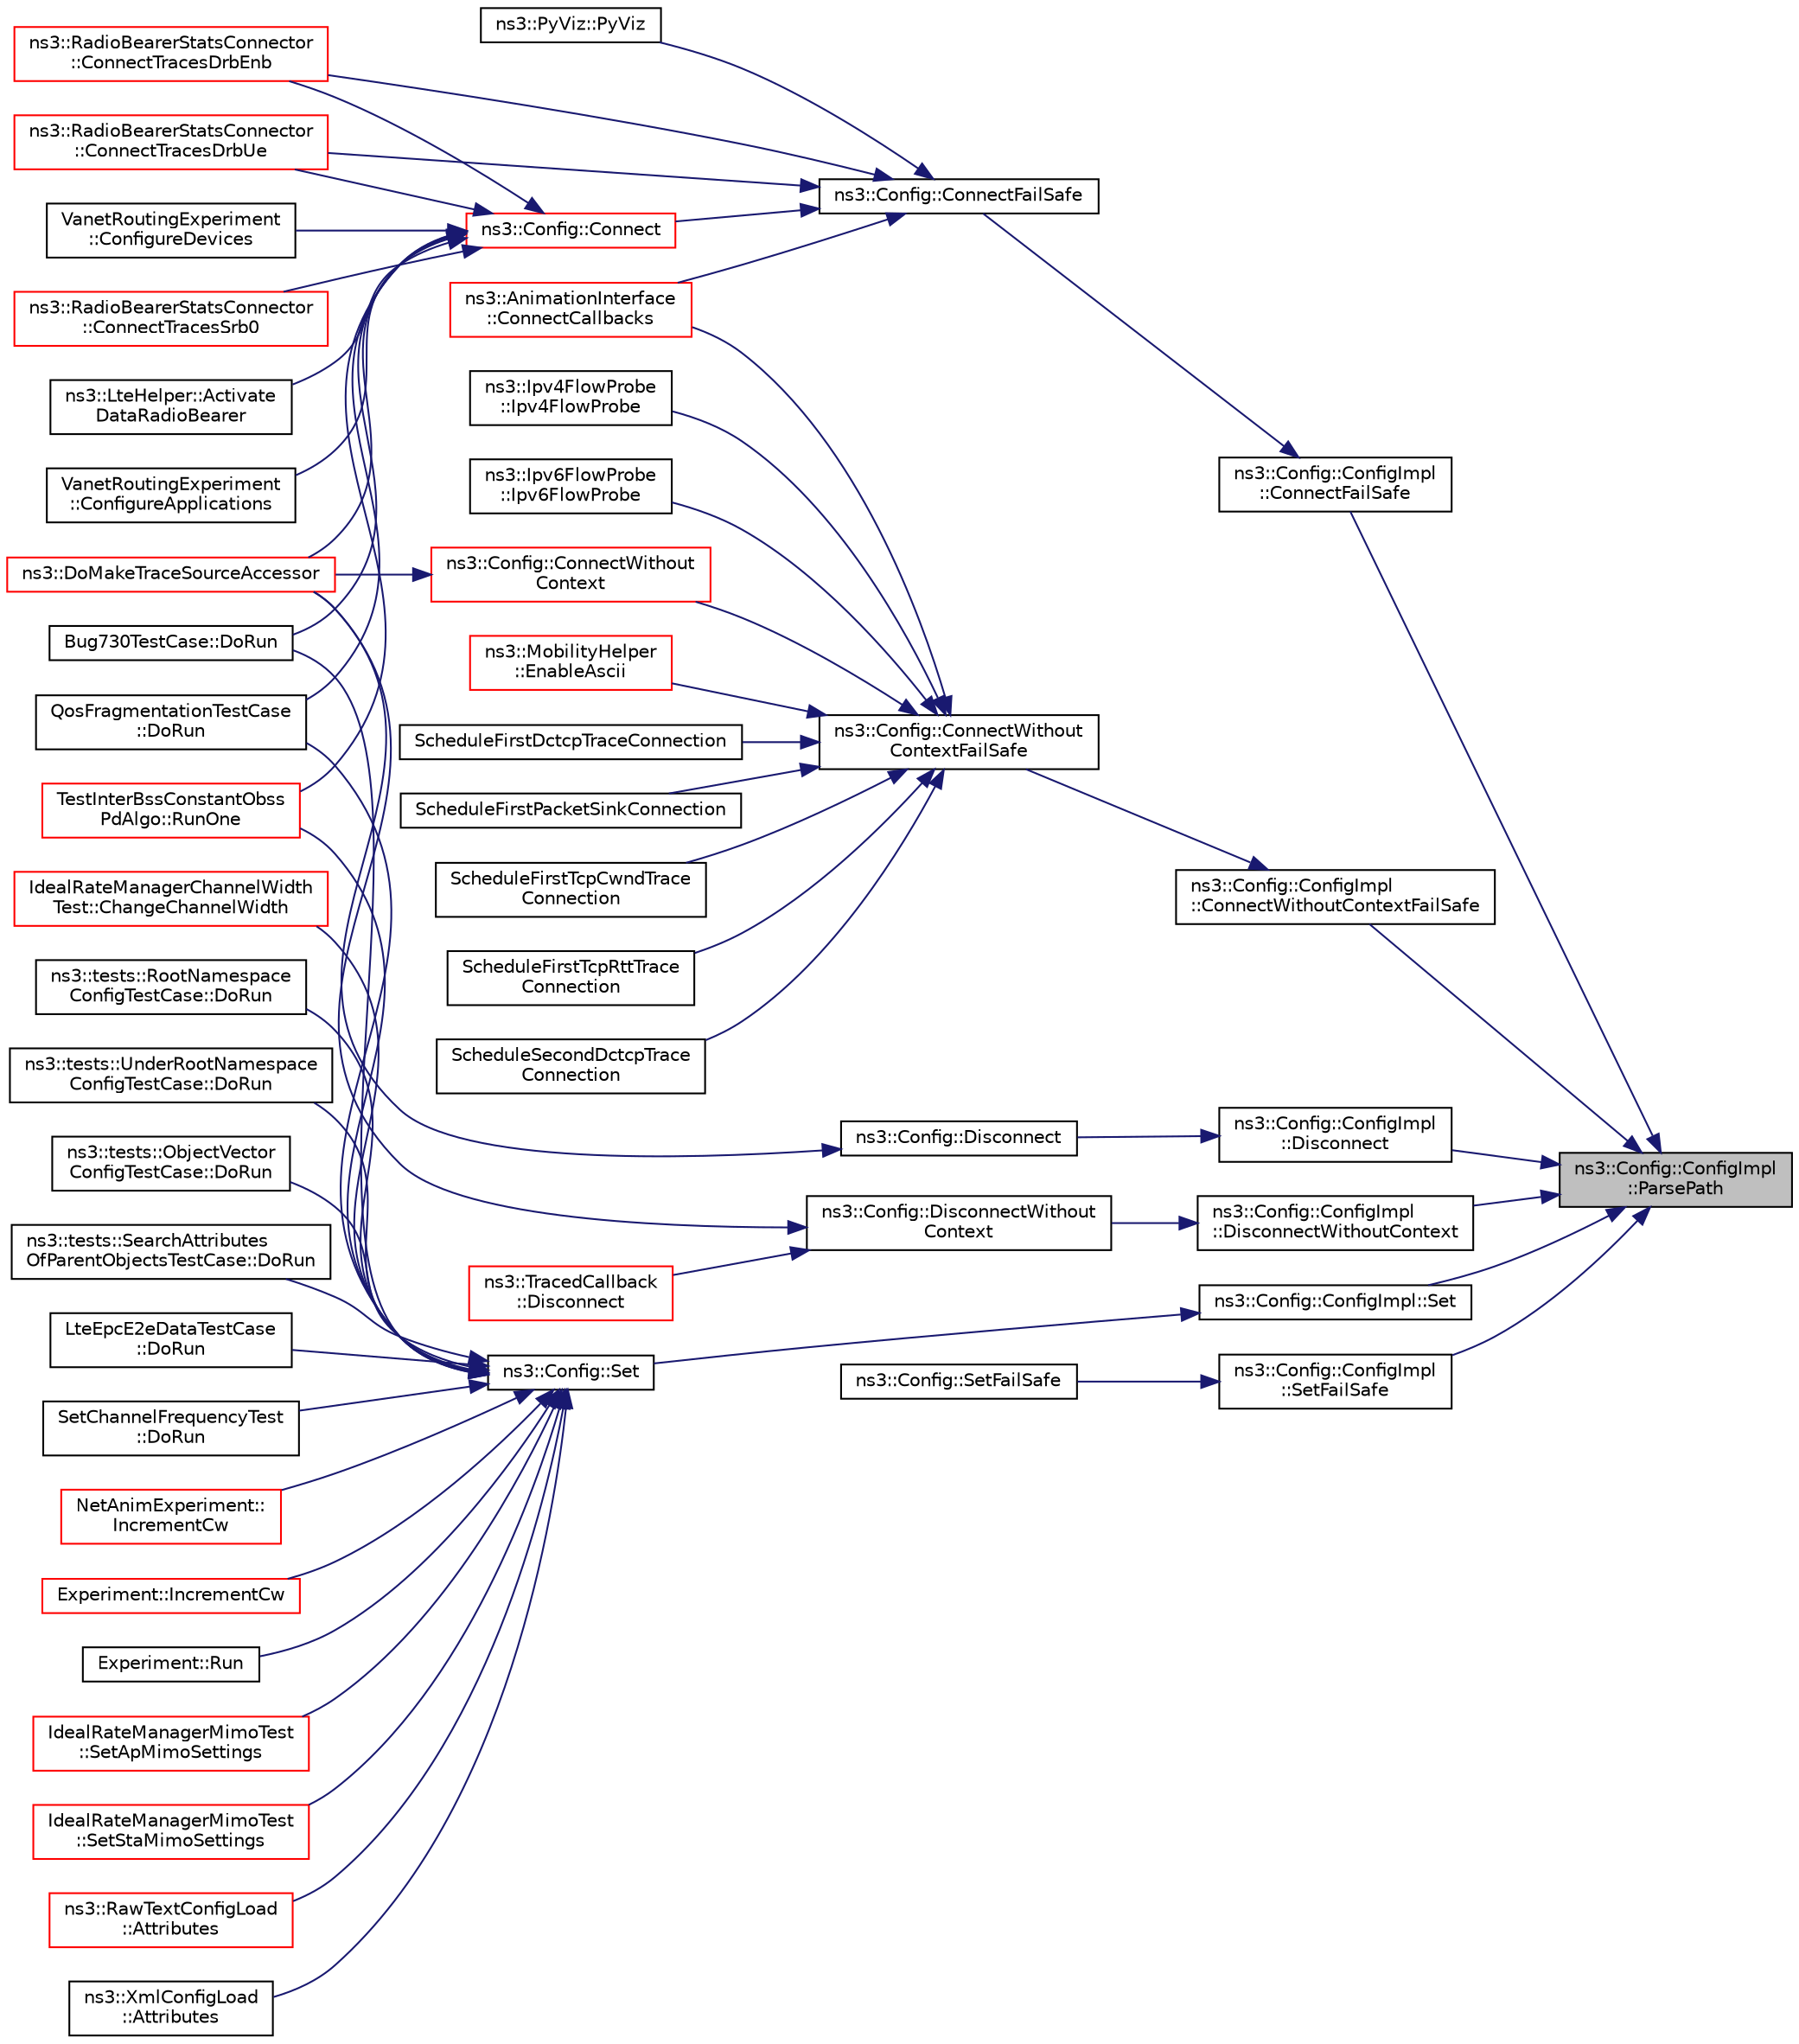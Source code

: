 digraph "ns3::Config::ConfigImpl::ParsePath"
{
 // LATEX_PDF_SIZE
  edge [fontname="Helvetica",fontsize="10",labelfontname="Helvetica",labelfontsize="10"];
  node [fontname="Helvetica",fontsize="10",shape=record];
  rankdir="RL";
  Node1 [label="ns3::Config::ConfigImpl\l::ParsePath",height=0.2,width=0.4,color="black", fillcolor="grey75", style="filled", fontcolor="black",tooltip="Break a Config path into the leading path and the last leaf token."];
  Node1 -> Node2 [dir="back",color="midnightblue",fontsize="10",style="solid",fontname="Helvetica"];
  Node2 [label="ns3::Config::ConfigImpl\l::ConnectFailSafe",height=0.2,width=0.4,color="black", fillcolor="white", style="filled",URL="$classns3_1_1_config_1_1_config_impl.html#a5761c70117341e4ea296917bc095e6c0",tooltip="This function will attempt to find all trace sources which match the input path and will then connect..."];
  Node2 -> Node3 [dir="back",color="midnightblue",fontsize="10",style="solid",fontname="Helvetica"];
  Node3 [label="ns3::Config::ConnectFailSafe",height=0.2,width=0.4,color="black", fillcolor="white", style="filled",URL="$namespacens3_1_1_config.html#aad60d6903a15881b81e982ad5312114a",tooltip="This function will attempt to find all trace sources which match the input path and will then connect..."];
  Node3 -> Node4 [dir="back",color="midnightblue",fontsize="10",style="solid",fontname="Helvetica"];
  Node4 [label="ns3::PyViz::PyViz",height=0.2,width=0.4,color="black", fillcolor="white", style="filled",URL="$classns3_1_1_py_viz.html#ac8be400fd6c2f4054885d6b5a6015b81",tooltip=" "];
  Node3 -> Node5 [dir="back",color="midnightblue",fontsize="10",style="solid",fontname="Helvetica"];
  Node5 [label="ns3::Config::Connect",height=0.2,width=0.4,color="red", fillcolor="white", style="filled",URL="$group__config.html#ga4014f151241cd0939b6cb64409605736",tooltip=" "];
  Node5 -> Node6 [dir="back",color="midnightblue",fontsize="10",style="solid",fontname="Helvetica"];
  Node6 [label="ns3::LteHelper::Activate\lDataRadioBearer",height=0.2,width=0.4,color="black", fillcolor="white", style="filled",URL="$classns3_1_1_lte_helper.html#a93de068f676cc2ad235df74d23ecb54e",tooltip="Activate a Data Radio Bearer on a UE device (for LTE-only simulation)."];
  Node5 -> Node7 [dir="back",color="midnightblue",fontsize="10",style="solid",fontname="Helvetica"];
  Node7 [label="VanetRoutingExperiment\l::ConfigureApplications",height=0.2,width=0.4,color="black", fillcolor="white", style="filled",URL="$class_vanet_routing_experiment.html#ac9ec4394e60b165e355ddbe1eecc78fd",tooltip="Configure applications."];
  Node5 -> Node8 [dir="back",color="midnightblue",fontsize="10",style="solid",fontname="Helvetica"];
  Node8 [label="VanetRoutingExperiment\l::ConfigureDevices",height=0.2,width=0.4,color="black", fillcolor="white", style="filled",URL="$class_vanet_routing_experiment.html#a8a87095bf48ff559d8d4e82215ea996c",tooltip="Configure devices."];
  Node5 -> Node9 [dir="back",color="midnightblue",fontsize="10",style="solid",fontname="Helvetica"];
  Node9 [label="ns3::RadioBearerStatsConnector\l::ConnectTracesDrbEnb",height=0.2,width=0.4,color="red", fillcolor="white", style="filled",URL="$classns3_1_1_radio_bearer_stats_connector.html#a11712a16157f220f33b95e1c4f0aa952",tooltip="Connects DRB trace sources at eNB to RLC and PDCP calculators."];
  Node5 -> Node47 [dir="back",color="midnightblue",fontsize="10",style="solid",fontname="Helvetica"];
  Node47 [label="ns3::RadioBearerStatsConnector\l::ConnectTracesDrbUe",height=0.2,width=0.4,color="red", fillcolor="white", style="filled",URL="$classns3_1_1_radio_bearer_stats_connector.html#ac8e0bc40893582ac58be5df599ffb539",tooltip="Connects DRB trace sources at UE to RLC and PDCP calculators."];
  Node5 -> Node49 [dir="back",color="midnightblue",fontsize="10",style="solid",fontname="Helvetica"];
  Node49 [label="ns3::RadioBearerStatsConnector\l::ConnectTracesSrb0",height=0.2,width=0.4,color="red", fillcolor="white", style="filled",URL="$classns3_1_1_radio_bearer_stats_connector.html#a1f6fbe1bdc86f1a2e08403c0b72ba538",tooltip="Connects SRB0 trace sources at UE and eNB to RLC and PDCP calculators."];
  Node5 -> Node53 [dir="back",color="midnightblue",fontsize="10",style="solid",fontname="Helvetica"];
  Node53 [label="ns3::DoMakeTraceSourceAccessor",height=0.2,width=0.4,color="red", fillcolor="white", style="filled",URL="$group__tracing.html#ga58e9c4db480094cef0bb8d87118146e5",tooltip="MakeTraceSourceAccessor() implementation."];
  Node5 -> Node225 [dir="back",color="midnightblue",fontsize="10",style="solid",fontname="Helvetica"];
  Node225 [label="Bug730TestCase::DoRun",height=0.2,width=0.4,color="black", fillcolor="white", style="filled",URL="$class_bug730_test_case.html#a9c8853ac24b9200f16c7993ec8df8eda",tooltip="Implementation to actually run this TestCase."];
  Node5 -> Node226 [dir="back",color="midnightblue",fontsize="10",style="solid",fontname="Helvetica"];
  Node226 [label="QosFragmentationTestCase\l::DoRun",height=0.2,width=0.4,color="black", fillcolor="white", style="filled",URL="$class_qos_fragmentation_test_case.html#a2478d61cab2625769f26555d4dcb420b",tooltip="Implementation to actually run this TestCase."];
  Node5 -> Node265 [dir="back",color="midnightblue",fontsize="10",style="solid",fontname="Helvetica"];
  Node265 [label="TestInterBssConstantObss\lPdAlgo::RunOne",height=0.2,width=0.4,color="red", fillcolor="white", style="filled",URL="$class_test_inter_bss_constant_obss_pd_algo.html#a1d52c1dd60b72b32b4a87f6933d81992",tooltip="Run one function."];
  Node3 -> Node277 [dir="back",color="midnightblue",fontsize="10",style="solid",fontname="Helvetica"];
  Node277 [label="ns3::AnimationInterface\l::ConnectCallbacks",height=0.2,width=0.4,color="red", fillcolor="white", style="filled",URL="$classns3_1_1_animation_interface.html#a3475aa338984f2024403caa04c146027",tooltip="Connect callbacks function."];
  Node3 -> Node9 [dir="back",color="midnightblue",fontsize="10",style="solid",fontname="Helvetica"];
  Node3 -> Node47 [dir="back",color="midnightblue",fontsize="10",style="solid",fontname="Helvetica"];
  Node1 -> Node280 [dir="back",color="midnightblue",fontsize="10",style="solid",fontname="Helvetica"];
  Node280 [label="ns3::Config::ConfigImpl\l::ConnectWithoutContextFailSafe",height=0.2,width=0.4,color="black", fillcolor="white", style="filled",URL="$classns3_1_1_config_1_1_config_impl.html#ad1c0e6cee4c741cec307733401016046",tooltip="This function will attempt to find all trace sources which match the input path and will then connect..."];
  Node280 -> Node281 [dir="back",color="midnightblue",fontsize="10",style="solid",fontname="Helvetica"];
  Node281 [label="ns3::Config::ConnectWithout\lContextFailSafe",height=0.2,width=0.4,color="black", fillcolor="white", style="filled",URL="$namespacens3_1_1_config.html#afe7da9182a8f57ffe79c2bd0e434af50",tooltip="This function will attempt to find all trace sources which match the input path and will then connect..."];
  Node281 -> Node282 [dir="back",color="midnightblue",fontsize="10",style="solid",fontname="Helvetica"];
  Node282 [label="ns3::Ipv4FlowProbe\l::Ipv4FlowProbe",height=0.2,width=0.4,color="black", fillcolor="white", style="filled",URL="$classns3_1_1_ipv4_flow_probe.html#ac22ef10899500d98945fc8140fab1cb4",tooltip="Constructor."];
  Node281 -> Node283 [dir="back",color="midnightblue",fontsize="10",style="solid",fontname="Helvetica"];
  Node283 [label="ns3::Ipv6FlowProbe\l::Ipv6FlowProbe",height=0.2,width=0.4,color="black", fillcolor="white", style="filled",URL="$classns3_1_1_ipv6_flow_probe.html#aa276e5ac5c1a0162bd987f235a8164a5",tooltip="Constructor."];
  Node281 -> Node277 [dir="back",color="midnightblue",fontsize="10",style="solid",fontname="Helvetica"];
  Node281 -> Node284 [dir="back",color="midnightblue",fontsize="10",style="solid",fontname="Helvetica"];
  Node284 [label="ns3::Config::ConnectWithout\lContext",height=0.2,width=0.4,color="red", fillcolor="white", style="filled",URL="$group__config.html#gaa2f896aa7021f95fffabc80b2ec22e08",tooltip=" "];
  Node284 -> Node53 [dir="back",color="midnightblue",fontsize="10",style="solid",fontname="Helvetica"];
  Node281 -> Node326 [dir="back",color="midnightblue",fontsize="10",style="solid",fontname="Helvetica"];
  Node326 [label="ns3::MobilityHelper\l::EnableAscii",height=0.2,width=0.4,color="red", fillcolor="white", style="filled",URL="$classns3_1_1_mobility_helper.html#af5b410b07e9d77b782714c39e3506a9e",tooltip=" "];
  Node281 -> Node329 [dir="back",color="midnightblue",fontsize="10",style="solid",fontname="Helvetica"];
  Node329 [label="ScheduleFirstDctcpTraceConnection",height=0.2,width=0.4,color="black", fillcolor="white", style="filled",URL="$tcp-validation_8cc.html#a3a0bb679d6a10cfe802e32ff8db48d69",tooltip=" "];
  Node281 -> Node330 [dir="back",color="midnightblue",fontsize="10",style="solid",fontname="Helvetica"];
  Node330 [label="ScheduleFirstPacketSinkConnection",height=0.2,width=0.4,color="black", fillcolor="white", style="filled",URL="$tcp-validation_8cc.html#a162989b2a02ad52280b0de7f0efb631e",tooltip=" "];
  Node281 -> Node331 [dir="back",color="midnightblue",fontsize="10",style="solid",fontname="Helvetica"];
  Node331 [label="ScheduleFirstTcpCwndTrace\lConnection",height=0.2,width=0.4,color="black", fillcolor="white", style="filled",URL="$tcp-validation_8cc.html#af92ea1bb7d547689d150bfbf43568abd",tooltip=" "];
  Node281 -> Node332 [dir="back",color="midnightblue",fontsize="10",style="solid",fontname="Helvetica"];
  Node332 [label="ScheduleFirstTcpRttTrace\lConnection",height=0.2,width=0.4,color="black", fillcolor="white", style="filled",URL="$tcp-validation_8cc.html#aec8f7986558abc314b113acbed3c06b9",tooltip=" "];
  Node281 -> Node333 [dir="back",color="midnightblue",fontsize="10",style="solid",fontname="Helvetica"];
  Node333 [label="ScheduleSecondDctcpTrace\lConnection",height=0.2,width=0.4,color="black", fillcolor="white", style="filled",URL="$tcp-validation_8cc.html#a079cfc328df19acccee83d81340bac3b",tooltip=" "];
  Node1 -> Node334 [dir="back",color="midnightblue",fontsize="10",style="solid",fontname="Helvetica"];
  Node334 [label="ns3::Config::ConfigImpl\l::Disconnect",height=0.2,width=0.4,color="black", fillcolor="white", style="filled",URL="$classns3_1_1_config_1_1_config_impl.html#abd6c7a990f229c871f8ea486d7175ead",tooltip=" "];
  Node334 -> Node335 [dir="back",color="midnightblue",fontsize="10",style="solid",fontname="Helvetica"];
  Node335 [label="ns3::Config::Disconnect",height=0.2,width=0.4,color="black", fillcolor="white", style="filled",URL="$group__config.html#ga33e975bd2ed84e3353b2a3356d90fc1d",tooltip=" "];
  Node335 -> Node53 [dir="back",color="midnightblue",fontsize="10",style="solid",fontname="Helvetica"];
  Node1 -> Node336 [dir="back",color="midnightblue",fontsize="10",style="solid",fontname="Helvetica"];
  Node336 [label="ns3::Config::ConfigImpl\l::DisconnectWithoutContext",height=0.2,width=0.4,color="black", fillcolor="white", style="filled",URL="$classns3_1_1_config_1_1_config_impl.html#a025bd78733149bce2e9f41ddcf9afe36",tooltip=" "];
  Node336 -> Node337 [dir="back",color="midnightblue",fontsize="10",style="solid",fontname="Helvetica"];
  Node337 [label="ns3::Config::DisconnectWithout\lContext",height=0.2,width=0.4,color="black", fillcolor="white", style="filled",URL="$group__config.html#ga9979e293cae542020fada4824d0b3702",tooltip=" "];
  Node337 -> Node338 [dir="back",color="midnightblue",fontsize="10",style="solid",fontname="Helvetica"];
  Node338 [label="ns3::TracedCallback\l::Disconnect",height=0.2,width=0.4,color="red", fillcolor="white", style="filled",URL="$classns3_1_1_traced_callback.html#a6a66c74caa3d031dd9ab3bd0dfa9238a",tooltip="Remove from the chain a Callback which was connected with a context."];
  Node337 -> Node53 [dir="back",color="midnightblue",fontsize="10",style="solid",fontname="Helvetica"];
  Node1 -> Node340 [dir="back",color="midnightblue",fontsize="10",style="solid",fontname="Helvetica"];
  Node340 [label="ns3::Config::ConfigImpl::Set",height=0.2,width=0.4,color="black", fillcolor="white", style="filled",URL="$classns3_1_1_config_1_1_config_impl.html#aa656a0317ccef3701872174f9c863949",tooltip=" "];
  Node340 -> Node341 [dir="back",color="midnightblue",fontsize="10",style="solid",fontname="Helvetica"];
  Node341 [label="ns3::Config::Set",height=0.2,width=0.4,color="black", fillcolor="white", style="filled",URL="$group__config.html#gadce03667ec621d64ce4aace85d9bcfd0",tooltip=" "];
  Node341 -> Node342 [dir="back",color="midnightblue",fontsize="10",style="solid",fontname="Helvetica"];
  Node342 [label="ns3::RawTextConfigLoad\l::Attributes",height=0.2,width=0.4,color="red", fillcolor="white", style="filled",URL="$classns3_1_1_raw_text_config_load.html#ac4f323b065c9fb10bbab85720051b343",tooltip="Load or save the attributes values."];
  Node341 -> Node345 [dir="back",color="midnightblue",fontsize="10",style="solid",fontname="Helvetica"];
  Node345 [label="ns3::XmlConfigLoad\l::Attributes",height=0.2,width=0.4,color="black", fillcolor="white", style="filled",URL="$classns3_1_1_xml_config_load.html#a277f3313b27e4eb91f4c8b6969348905",tooltip="Load or save the attributes values."];
  Node341 -> Node346 [dir="back",color="midnightblue",fontsize="10",style="solid",fontname="Helvetica"];
  Node346 [label="IdealRateManagerChannelWidth\lTest::ChangeChannelWidth",height=0.2,width=0.4,color="red", fillcolor="white", style="filled",URL="$class_ideal_rate_manager_channel_width_test.html#adb1ec802cec95e64fcf8835f800734f7",tooltip="Change the configured channel width for all nodes."];
  Node341 -> Node347 [dir="back",color="midnightblue",fontsize="10",style="solid",fontname="Helvetica"];
  Node347 [label="ns3::tests::RootNamespace\lConfigTestCase::DoRun",height=0.2,width=0.4,color="black", fillcolor="white", style="filled",URL="$classns3_1_1tests_1_1_root_namespace_config_test_case.html#aa96c6571401cd644b55fe9af342f2685",tooltip="Implementation to actually run this TestCase."];
  Node341 -> Node348 [dir="back",color="midnightblue",fontsize="10",style="solid",fontname="Helvetica"];
  Node348 [label="ns3::tests::UnderRootNamespace\lConfigTestCase::DoRun",height=0.2,width=0.4,color="black", fillcolor="white", style="filled",URL="$classns3_1_1tests_1_1_under_root_namespace_config_test_case.html#a8b5cf9868cdeaacb6e9ca719b75f3a1a",tooltip="Implementation to actually run this TestCase."];
  Node341 -> Node349 [dir="back",color="midnightblue",fontsize="10",style="solid",fontname="Helvetica"];
  Node349 [label="ns3::tests::ObjectVector\lConfigTestCase::DoRun",height=0.2,width=0.4,color="black", fillcolor="white", style="filled",URL="$classns3_1_1tests_1_1_object_vector_config_test_case.html#aeab89e06ef44e7bfe37a5caf6fad0431",tooltip="Implementation to actually run this TestCase."];
  Node341 -> Node350 [dir="back",color="midnightblue",fontsize="10",style="solid",fontname="Helvetica"];
  Node350 [label="ns3::tests::SearchAttributes\lOfParentObjectsTestCase::DoRun",height=0.2,width=0.4,color="black", fillcolor="white", style="filled",URL="$classns3_1_1tests_1_1_search_attributes_of_parent_objects_test_case.html#a2c7722189a89fe088f36668346de2ca8",tooltip="Implementation to actually run this TestCase."];
  Node341 -> Node16 [dir="back",color="midnightblue",fontsize="10",style="solid",fontname="Helvetica"];
  Node16 [label="LteEpcE2eDataTestCase\l::DoRun",height=0.2,width=0.4,color="black", fillcolor="white", style="filled",URL="$class_lte_epc_e2e_data_test_case.html#a7b55bb639cd07d8b68365444a4cea639",tooltip="Implementation to actually run this TestCase."];
  Node341 -> Node225 [dir="back",color="midnightblue",fontsize="10",style="solid",fontname="Helvetica"];
  Node341 -> Node226 [dir="back",color="midnightblue",fontsize="10",style="solid",fontname="Helvetica"];
  Node341 -> Node351 [dir="back",color="midnightblue",fontsize="10",style="solid",fontname="Helvetica"];
  Node351 [label="SetChannelFrequencyTest\l::DoRun",height=0.2,width=0.4,color="black", fillcolor="white", style="filled",URL="$class_set_channel_frequency_test.html#a05984ce2c264229592bed4981ff05518",tooltip="Implementation to actually run this TestCase."];
  Node341 -> Node352 [dir="back",color="midnightblue",fontsize="10",style="solid",fontname="Helvetica"];
  Node352 [label="NetAnimExperiment::\lIncrementCw",height=0.2,width=0.4,color="red", fillcolor="white", style="filled",URL="$class_net_anim_experiment.html#a12db4bf2df8db6997ea686d52081fe7e",tooltip="Increment CW function."];
  Node341 -> Node354 [dir="back",color="midnightblue",fontsize="10",style="solid",fontname="Helvetica"];
  Node354 [label="Experiment::IncrementCw",height=0.2,width=0.4,color="red", fillcolor="white", style="filled",URL="$class_experiment.html#ab252998a0101be7d45e2c766eb0e2c85",tooltip="Compute average throughput for a set of runs, then increment CW."];
  Node341 -> Node355 [dir="back",color="midnightblue",fontsize="10",style="solid",fontname="Helvetica"];
  Node355 [label="Experiment::Run",height=0.2,width=0.4,color="black", fillcolor="white", style="filled",URL="$class_experiment.html#abad6e932214977891837db4f39a80db5",tooltip=" "];
  Node341 -> Node265 [dir="back",color="midnightblue",fontsize="10",style="solid",fontname="Helvetica"];
  Node341 -> Node356 [dir="back",color="midnightblue",fontsize="10",style="solid",fontname="Helvetica"];
  Node356 [label="IdealRateManagerMimoTest\l::SetApMimoSettings",height=0.2,width=0.4,color="red", fillcolor="white", style="filled",URL="$class_ideal_rate_manager_mimo_test.html#a66e3fee447c6424079f252e6c53090b5",tooltip="Change the configured MIMO settings for AP node."];
  Node341 -> Node357 [dir="back",color="midnightblue",fontsize="10",style="solid",fontname="Helvetica"];
  Node357 [label="IdealRateManagerMimoTest\l::SetStaMimoSettings",height=0.2,width=0.4,color="red", fillcolor="white", style="filled",URL="$class_ideal_rate_manager_mimo_test.html#ac742aec132a51f60d1c05643c39fc99f",tooltip="Change the configured MIMO settings for STA node."];
  Node1 -> Node358 [dir="back",color="midnightblue",fontsize="10",style="solid",fontname="Helvetica"];
  Node358 [label="ns3::Config::ConfigImpl\l::SetFailSafe",height=0.2,width=0.4,color="black", fillcolor="white", style="filled",URL="$classns3_1_1_config_1_1_config_impl.html#a7b233d0fb9252b3739e8f3b13bb3855d",tooltip="This function will attempt to find attributes which match the input path and will then set their valu..."];
  Node358 -> Node359 [dir="back",color="midnightblue",fontsize="10",style="solid",fontname="Helvetica"];
  Node359 [label="ns3::Config::SetFailSafe",height=0.2,width=0.4,color="black", fillcolor="white", style="filled",URL="$namespacens3_1_1_config.html#a1fbcd0723f8c0576c5a1258eba7b0503",tooltip="This function will attempt to find attributes which match the input path and will then set their valu..."];
}
